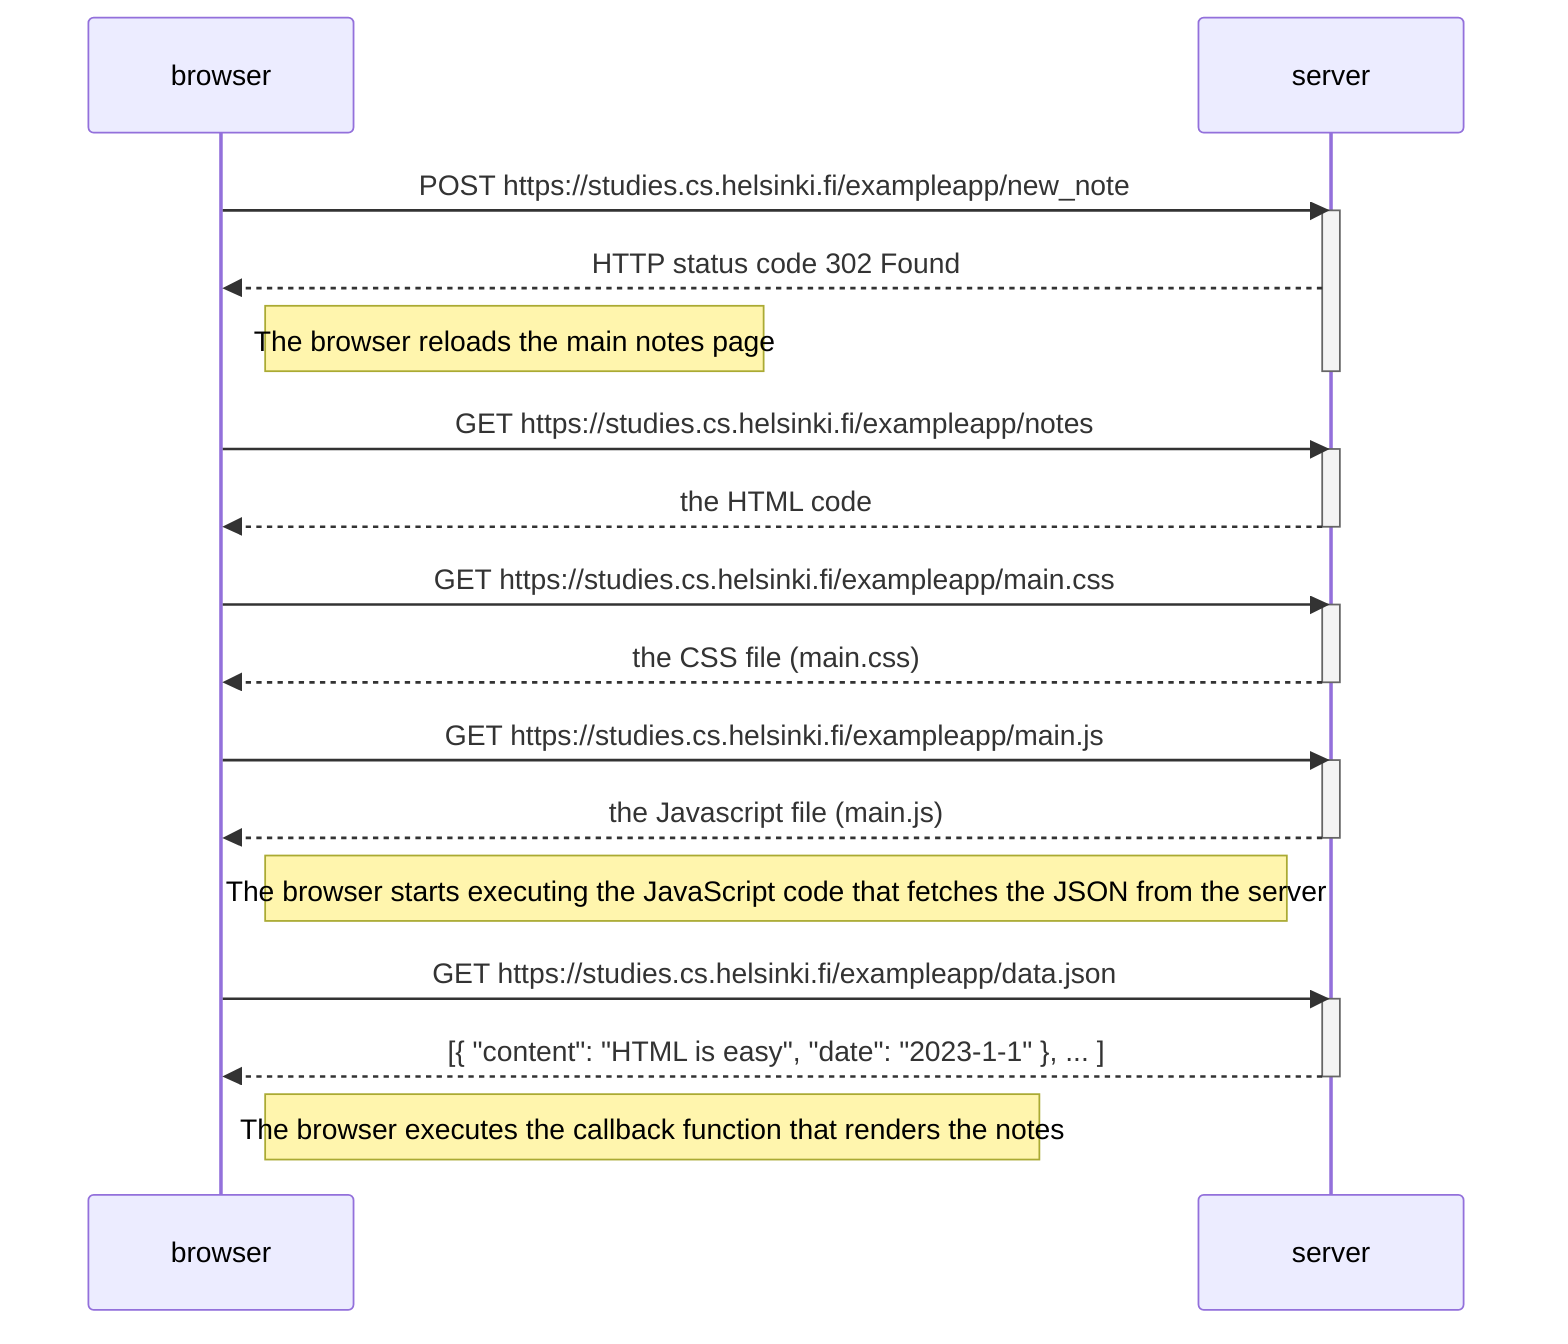 sequenceDiagram
    participant browser
    participant server

    browser->>server: POST https://studies.cs.helsinki.fi/exampleapp/new_note
    activate server
    server-->>browser: HTTP status code 302 Found 
    Note right of browser: The browser reloads the main notes page
    deactivate server

    browser->>server: GET https://studies.cs.helsinki.fi/exampleapp/notes
    activate server
    server-->>browser: the HTML code
    deactivate server

    browser->>server: GET https://studies.cs.helsinki.fi/exampleapp/main.css
    activate server
    server-->>browser: the CSS file (main.css)
    deactivate server

    browser->>server: GET https://studies.cs.helsinki.fi/exampleapp/main.js
    activate server
    server-->>browser: the Javascript file (main.js)
    deactivate server


    Note right of browser: The browser starts executing the JavaScript code that fetches the JSON from the server

    browser->>server: GET https://studies.cs.helsinki.fi/exampleapp/data.json
    activate server
    server-->>browser: [{ "content": "HTML is easy", "date": "2023-1-1" }, ... ]
    deactivate server

    Note right of browser: The browser executes the callback function that renders the notes